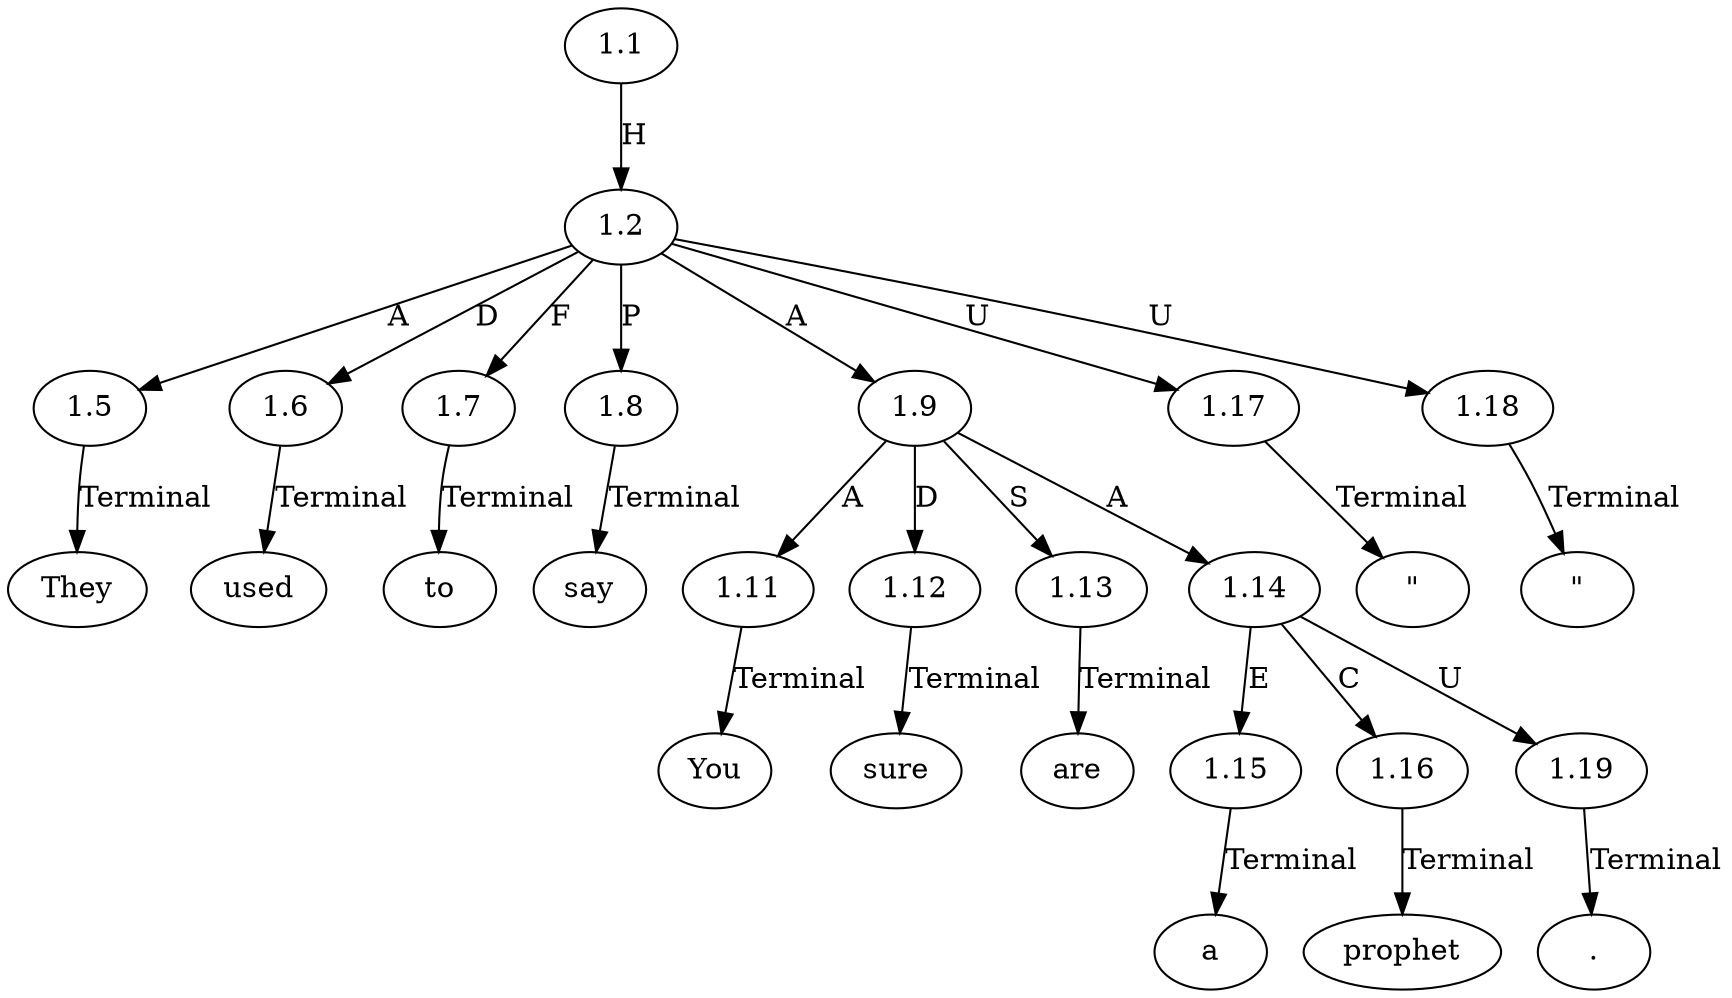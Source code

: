 // Graph
digraph {
	0.1 [label="\"" ordering=out]
	0.10 [label=a ordering=out]
	0.11 [label=prophet ordering=out]
	0.12 [label="." ordering=out]
	0.2 [label=They ordering=out]
	0.3 [label=used ordering=out]
	0.4 [label=to ordering=out]
	0.5 [label=say ordering=out]
	0.6 [label="\"" ordering=out]
	0.7 [label=You ordering=out]
	0.8 [label=sure ordering=out]
	0.9 [label=are ordering=out]
	1.1 [label=1.1 ordering=out]
	1.2 [label=1.2 ordering=out]
	1.5 [label=1.5 ordering=out]
	1.6 [label=1.6 ordering=out]
	1.7 [label=1.7 ordering=out]
	1.8 [label=1.8 ordering=out]
	1.9 [label=1.9 ordering=out]
	1.11 [label=1.11 ordering=out]
	1.12 [label=1.12 ordering=out]
	1.13 [label=1.13 ordering=out]
	1.14 [label=1.14 ordering=out]
	1.15 [label=1.15 ordering=out]
	1.16 [label=1.16 ordering=out]
	1.17 [label=1.17 ordering=out]
	1.18 [label=1.18 ordering=out]
	1.19 [label=1.19 ordering=out]
	1.1 -> 1.2 [label=H ordering=out]
	1.2 -> 1.5 [label=A ordering=out]
	1.2 -> 1.6 [label=D ordering=out]
	1.2 -> 1.7 [label=F ordering=out]
	1.2 -> 1.8 [label=P ordering=out]
	1.2 -> 1.9 [label=A ordering=out]
	1.2 -> 1.17 [label=U ordering=out]
	1.2 -> 1.18 [label=U ordering=out]
	1.5 -> 0.2 [label=Terminal ordering=out]
	1.6 -> 0.3 [label=Terminal ordering=out]
	1.7 -> 0.4 [label=Terminal ordering=out]
	1.8 -> 0.5 [label=Terminal ordering=out]
	1.9 -> 1.11 [label=A ordering=out]
	1.9 -> 1.12 [label=D ordering=out]
	1.9 -> 1.13 [label=S ordering=out]
	1.9 -> 1.14 [label=A ordering=out]
	1.11 -> 0.7 [label=Terminal ordering=out]
	1.12 -> 0.8 [label=Terminal ordering=out]
	1.13 -> 0.9 [label=Terminal ordering=out]
	1.14 -> 1.15 [label=E ordering=out]
	1.14 -> 1.16 [label=C ordering=out]
	1.14 -> 1.19 [label=U ordering=out]
	1.15 -> 0.10 [label=Terminal ordering=out]
	1.16 -> 0.11 [label=Terminal ordering=out]
	1.17 -> 0.1 [label=Terminal ordering=out]
	1.18 -> 0.6 [label=Terminal ordering=out]
	1.19 -> 0.12 [label=Terminal ordering=out]
}
